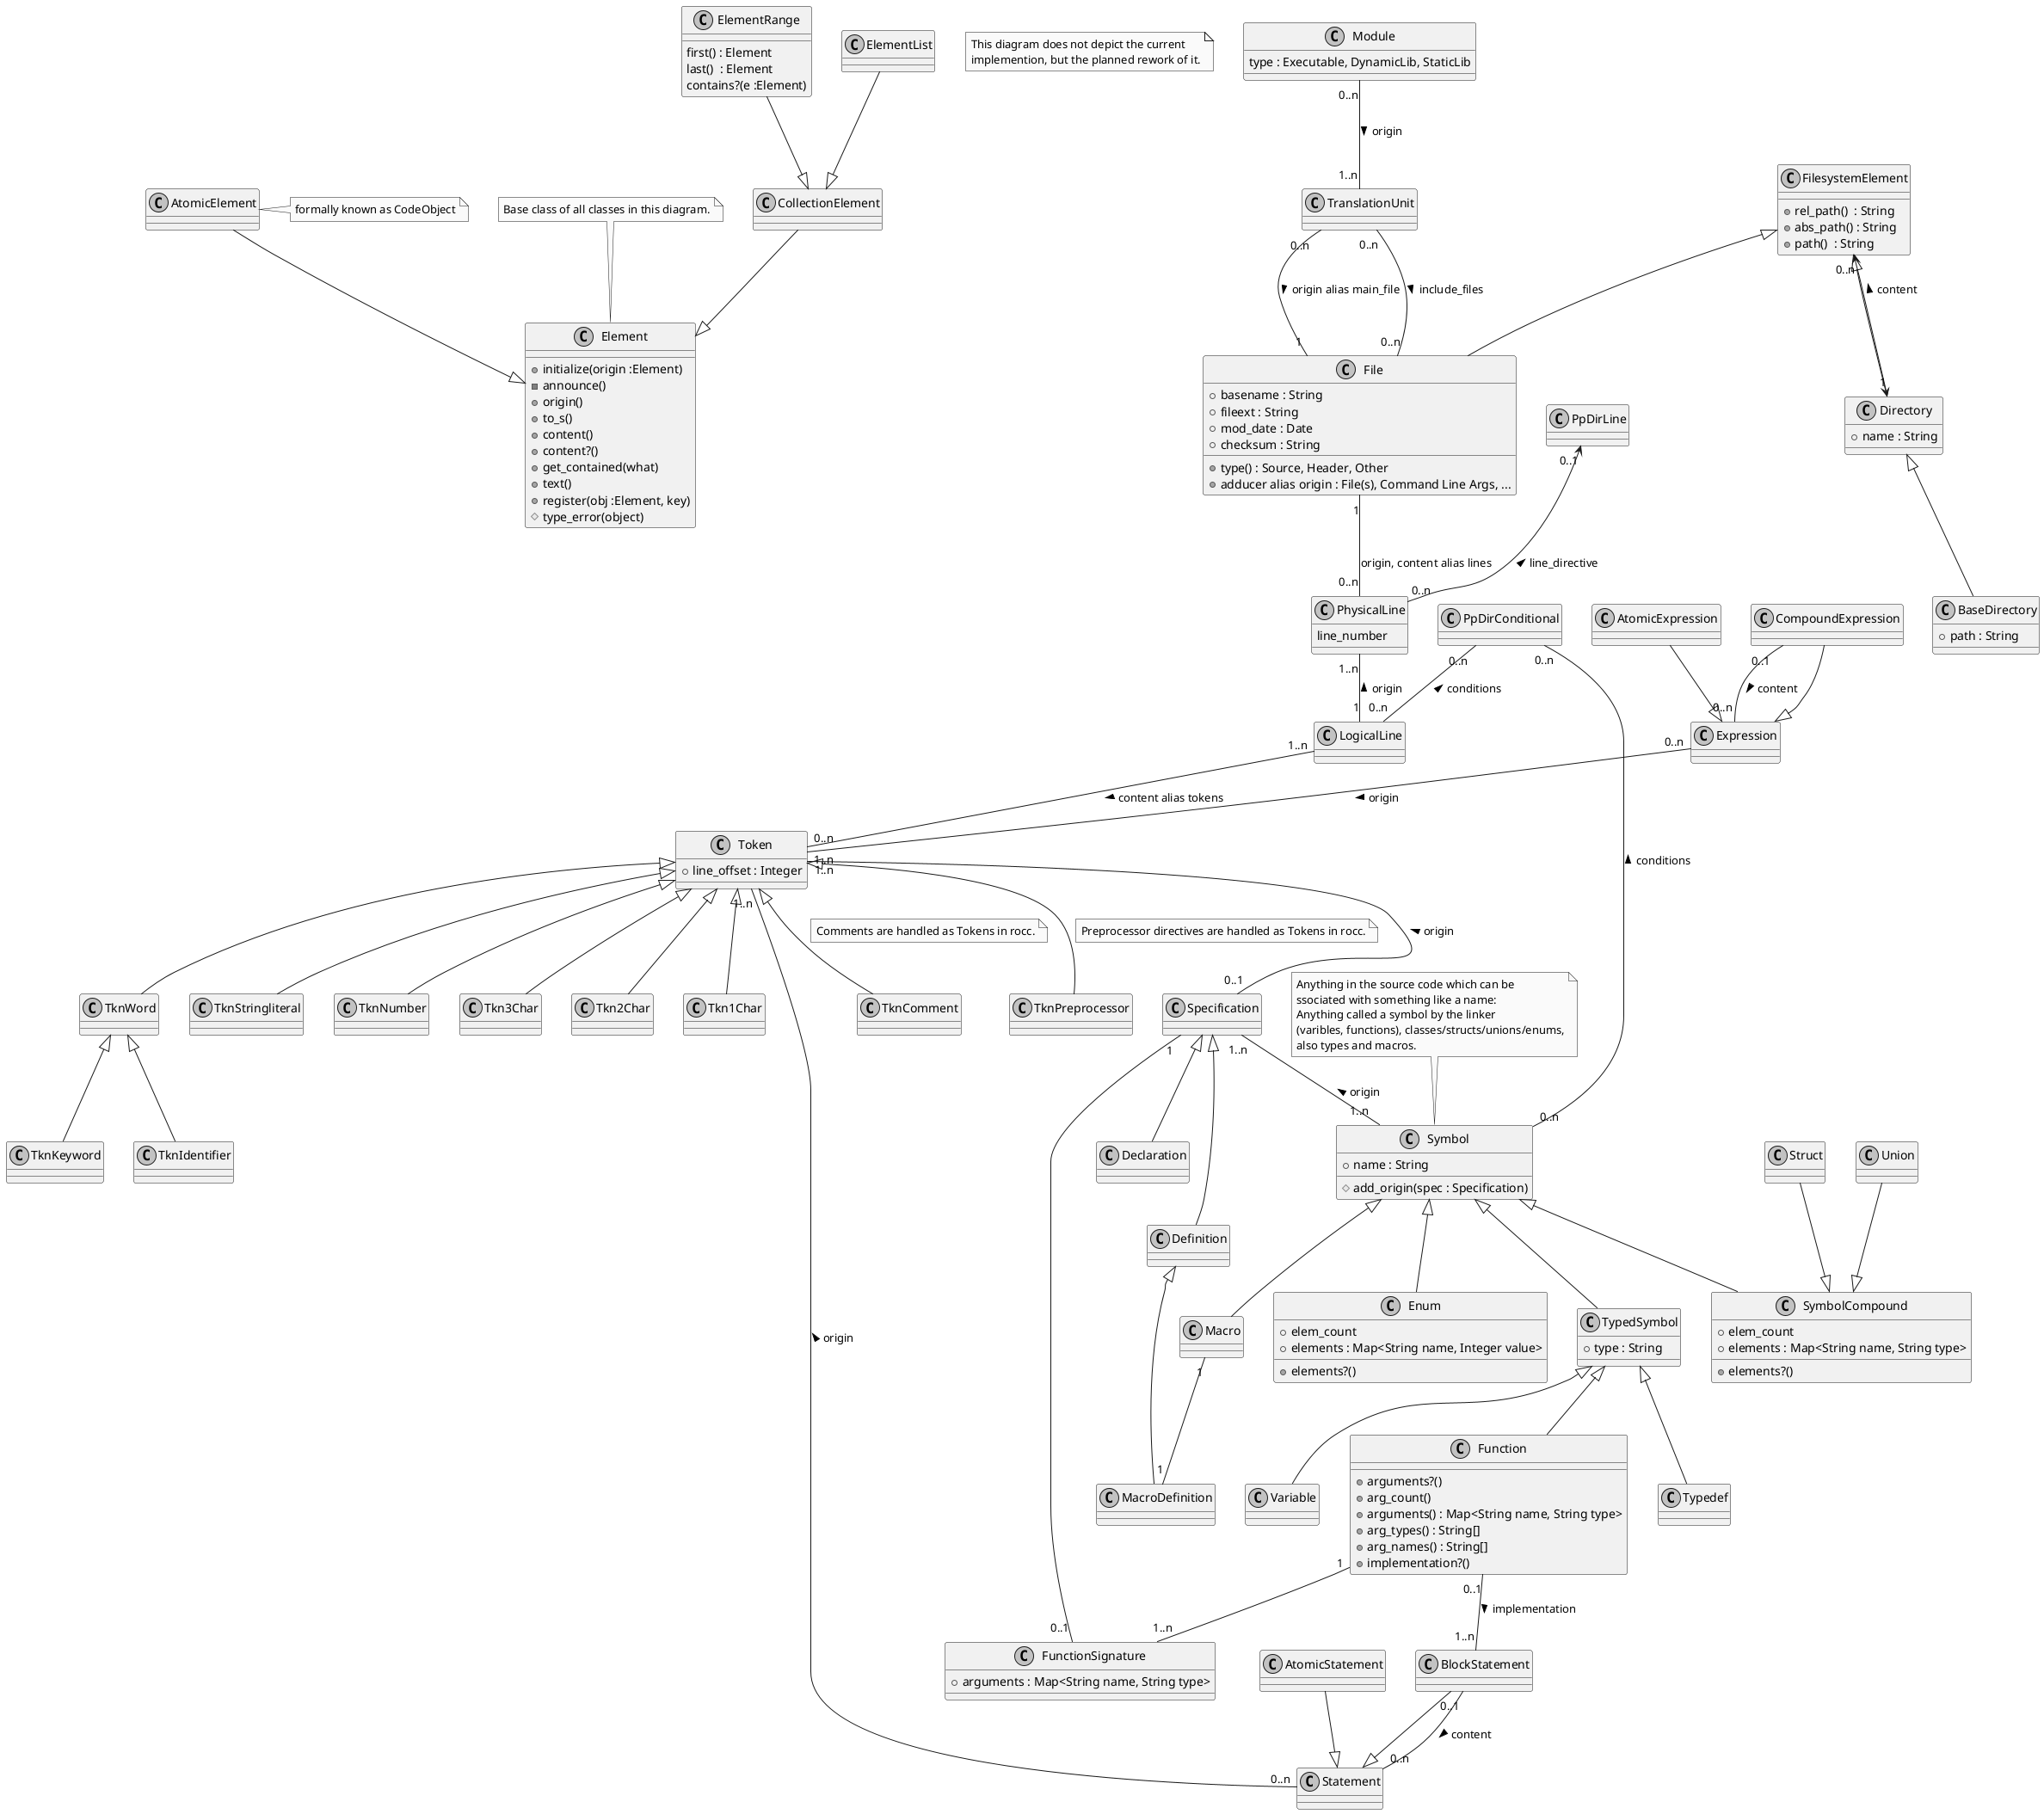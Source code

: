 @startuml

' Copyright (C) 2014-2015  Thilo Fischer.
' Free for non-commercial and most commercial use. See LICENSE.txt for details.

skinparam monochrome true

note as N1
  This diagram does not depict the current
  implemention, but the planned rework of it.
end note

class Element {
  + initialize(origin :Element)
  - announce()
  + origin()
  ' string representation of this element useful to identify it in debugging context
  + to_s()
  ' elements within this element's 'scope'
  + content()
  + content?()
  ' return all elements within this element's 'scope' that match the condition specified by 'what'
  + get_contained(what)
  ' source code representing this element
  + text()
  + register(obj :Element, key)
  # type_error(object)
}
note top: Base class of all classes in this diagram.

class AtomicElement {
  
}
note right: formally known as CodeObject
AtomicElement --|>  Element

class CollectionElement {
  
}
CollectionElement --|>  Element

class ElementRange {
  first() : Element
  last()  : Element
  contains?(e :Element)
}
ElementRange --|> CollectionElement

class ElementList {
}
ElementList --|> CollectionElement



class Module {
  type : Executable, DynamicLib, StaticLib
}

class TranslationUnit {
}
Module "0..n" -- "1..n" TranslationUnit : origin >

class FilesystemElement {
  ' Relative path of this FilesystemElement wrt its base_directory
  + rel_path()  : String
  ' absolute path to this FilesystemElement
  + abs_path() : String
  ' path as specified by build setup and/or source code
  + path()  : String
}

class File {
  + type() : Source, Header, Other
  ' Filename without directory prefix and without filename extension
  + basename : String
  ' filename extension (excluding the introducing '.' character)
  + fileext : String
  ' Modification time stamp, will be used for quick file modification check
  + mod_date : Date
  ' Checksum on the file content, will be used for sound file modification check
  + checksum : String
  ' From where did the analysis lead rocc to this file? Can be multiple sources.
  + adducer alias origin : File(s), Command Line Args, ...
}
FilesystemElement <|-- File
TranslationUnit   "0..n"  -- "1" File : origin alias main_file >
TranslationUnit "0..n" -- "0..n" File : include_files >

class Directory {
  + name : String
}
FilesystemElement <|-- Directory
FilesystemElement "0..n" <--> "1" Directory : content <

class BaseDirectory {
  + path : String
}
Directory <|-- BaseDirectory
'' A BaseDirectory's base_directory is the object itself.
'FilesystemElement "0..n" --> "1" BaseDirectory : base_directory

class PhysicalLine {
  line_number
}
File "1" -- "0..n" PhysicalLine : origin, content alias lines
PpDirLine "0..1" <-- "0..n" PhysicalLine : line_directive <

class LogicalLine {
}
PhysicalLine "1..n"  -- "1" LogicalLine : origin <
PpDirConditional "0..n" -- "0..n" LogicalLine : conditions <

class Token {
  + line_offset : Integer
}
LogicalLine "1..n" -- "0..n" Token : content alias tokens >

Token  <|-- TknComment
note on link : Comments are handled as Tokens in rocc.

Token  <|-- TknPreprocessor
note on link : Preprocessor directives are handled as Tokens in rocc.

Token  <|-- TknWord
TknWord <|-- TknKeyword
TknWord <|-- TknIdentifier

Token <|-- TknStringliteral
Token <|-- TknNumber
Token <|-- Tkn3Char
Token <|-- Tkn2Char
Token <|-- Tkn1Char


class Specification {
}
Token "1..n" -- "0..1" Specification : origin <

class Declaration {
}
Specification <|-- Declaration

class Definition {
}
Specification <|-- Definition


class Symbol {
  + name : String
  # add_origin(spec : Specification)
}
note top
  Anything in the source code which can be
  ssociated with something like a name:
  Anything called a symbol by the linker
  (varibles, functions), classes/structs/unions/enums,
  also types and macros.
end note
PpDirConditional "0..n" -- "0..n" Symbol : conditions <

Specification "1..n" -- "1..n" Symbol : origin <

class TypedSymbol {
  + type : String
}
Symbol <|-- TypedSymbol

TypedSymbol <|-- Typedef
TypedSymbol <|-- Variable

class Function {
  + arguments?()
  + arg_count()
  + arguments() : Map<String name, String type>
  + arg_types() : String[]
  + arg_names() : String[]
  + implementation?()
}
TypedSymbol <|-- Function
Function "0..1" -- "1..n" BlockStatement : implementation >

class FunctionSignature {
  + arguments : Map<String name, String type>
}
' Only if it is a function's specification.
Specification "1" -- "0..1" FunctionSignature
Function "1" -- "1..n" FunctionSignature
' FIXME How to handle multiple different but consistent signatures?

class SymbolCompound {
  + elements?()
  + elem_count
  + elements : Map<String name, String type>
}
Symbol <|-- SymbolCompound
Struct --|> SymbolCompound
Union  --|> SymbolCompound

class Enum {
  + elements?()
  + elem_count
  + elements : Map<String name, Integer value>
}
Symbol <|-- Enum

class Macro {
}
Symbol <|-- Macro

class MacroDefinition {
}
Definition <|-- MacroDefinition
Macro "1" -- "1" MacroDefinition

class Statement {
}
' A Token can be associated with more than one Statement due to PP conditionals. (XXX Necessary?)
Statement "0..n" -- "1..n" Token : origin >
AtomicStatement --|> Statement
BlockStatement  --|> Statement
' The BlockStatement being a Function's implementation is the only Statement not associated with a parent BlockStatement.
BlockStatement "0..1" -- "0..n" Statement : content >

class Expression {
}
' A Token can be associated with more than one Expression due to PP conditionals. (XXX Necessary?)
Expression "0..n" -- "1..n" Token : origin >
AtomicExpression --|> Expression
CompoundExpression --|> Expression
CompoundExpression "0..1" -- "0..n" Expression : content >

@enduml

'' fixme: replace "static" for class members and "const" by according uml notation
'
'class CodeObject {
'  String where/get_location()
'  String what/get_text()
'  static leaf?()
'  static REG_EXP
'  PpConditional[] when()
'  static void register()
'  static CodeObject[] get_all()           ' get all "is_a?"
'  static CodeObject[] get_all_instances() ' get all "instance_of?"
'  CodeObject parent
'}
'
'note as NoteCodeObject
'  All classes in this diagram
'  shall be (direct or indirect)
'  subclasses of CodeObject.
'end note
'NoteCodeObject .. CodeObject
'
'File <|-- Sourcefile
'File <|-- Headerfile
'File "*" *-- "1" PhysicLine
'
'class File {
'  String rel_path
'  String abs_path
'  int lines
'  bool valid?/exists?
'  void update()
'}
'
'PhysicLine "*" *-- "1" LogicLine
'
'class PhysicLine {
'  int char_length
'  int real_line_number       # 'ordinary' line number
'  int specified_line_number  # line number wrt #line preprocessor directive
'}
'
''note as NoteLogicLine
''  Comments have already
''  been removed from what
''  we call LogicLines here.
''end note
''NoteLogicLine .. LogicLine
''=> deprecated: comments are still part of logical lines
'
'LogicLine "1" *-- "1" PpDirective
'PpDirective <|-- PpDefine
'PpDirective <|-- PpUndef
'PpDirective <|-- PpPragma
'PpDirective <|-- PpLine
'PpDirective <|-- PpError
'PpDirective <|-- PpInclude
'PpInclude "1" o-- "1" File
'PpDirective <|-- PpConditional
'PpConditional "*" o-- "1" PhysicLine
'PpConditional <|-- PpCondIf
'PpConditional <|-- PpCondElif
'PpConditional <|-- PpCondElse
'PpConditional <|-- PpCondEndif
'PpCondIf "1" *-- "1" PpCondElse
'PpCondIf "*" *-- "1" PpCondElif
'PpCondIf "1" *-- "1" PpCondEndif
'
'LogicLine "*" -- "*" Statement
'
'Statement <|-- CompoundStatement
'CompoundStatement "*" o-- "1" Statement
'
'Statement <|-- StmntMDefinition
'Statement <|-- StmntMDeclaration
'
'Statement <|-- StmntMControl
'StmntMControl <|-- IfStatement
'IfStatement "1" o-- "1" KwIf
'IfStatement "0..1" o-- "1" KwElse
'IfStatement "1..2" -- "1" Statement
'IfStatement "1" -- "1" BoolExpression
'StmntMControl <|-- SwitchStatement
'SwitchStatement "1" o-- "1" KwSwitch
'SwitchStatement "*" o-- "1" SwitchStatementCase
'SwitchStatement "1" o-- "1" SwitchStatementDefault
'StmntMControl <|-- SwitchStatementCase
'SwitchStatementCase "*" o-- "1" KwMCrtlSwitch
'SwitchStatementCase "*" -- "1" Statement
'SwitchStatementCase <|-- SwitchStatementDefault
'StmntMControl <|-- DoWhileStatement
'DoWhileStatement "1" -- "1" Statement
'DoWhileStatement "1" -- "1" BoolExpression
'StmntMControl <|-- WhileStatement
'WhileStatement "1" -- "1" Statement
'WhileStatement "1" -- "1" BoolExpression
'StmntMControl <|-- ForStatement
'ForStatement "1" -- "1" Statement
'ForStatement "1" -- "1" BoolExpression
'
'Identifier <|-- Function
'Identifier <|-- Variable
'
'Identifier "*" -- "1" IdentifierDeclaration
'
''Identifier "1" -- "1" IdentifierDefinition
'
'IdentifierDefinition  "1" -- "1" IdentifierSignature
'IdentifierDeclaration "1" -- "1" IdentifierSignature
'
'IdentifierDefinition <|-- FunctionDefinition
'IdentifierDefinition <|-- VariableDefinition
'
'IdentifierDeclaration <|-- VariableDeclaration
'
'Function -- FunctionDefinition
'FunctionDefinition "1" -- "1" CompoundStatement
'
'Variable -- VariableDefinition
'VariableDefinition "1" -- "1" Expression : init_value
'
'StmntMDefinition <|-- StmntTypedef
'StmntMDefinition <|-- IdentifierDefinition
'StmntMDefinition <|-- TagDefinition
'StmntMDefinition <|-- LabelDefinition
'
'TagDefinition "*" -- "1" VariableDeclaration
'
'StmntMDeclaration <|-- IdentifierDeclaration
'StmntMDeclaration <|-- TagDeclaration
'
'
'Token <|-- TkWord
'TkWord <|-- Keyword
'TkWord <|-- Identifier
'Identifier <|-- IdOrdinary
'Identifier <|-- IdTag
'Identifier <|-- IdLabel
'Identifier <|-- IdMember
'
'Token <|-- Stringliteral
'Token <|-- TkNumber
'TkNumber <|-- IntLiteral
'TkNumber <|-- FloatLiteral
'
'Token <|-- Symbol
'
'class Symbol {
'  String text
'  static leaf?() = true
'}
'
'Token <|-- Expression
'
'Expression <|-- BoolExpression
'
'
'Whitespace <|-- Comment
'Comment "*" -- "*" PhysicLine
'
'class Keyword {
'  static const String TEXT
'  static leaf?() = true
'}
'
'Keyword <|-- KwMStdType
'KwMStdType <|-- Kw_Bool
'KwMStdType <|-- KwChar
'KwMStdType <|-- KwDouble
'KwMStdType <|-- KwFloat
'KwMStdType <|-- KwInt
'KwMStdType <|-- KwVoid
'
'Keyword <|-- KwMTypeVariant
'KwMTypeVariant <|-- KwLong
'KwMTypeVariant <|-- KwShort
'KwMTypeVariant <|-- KwSigned
'KwMTypeVariant <|-- KwUnsigned
'
'Keyword <|-- KwMTypedef
'KwMTypedef <|-- KwEnum
'KwMTypedef <|-- KwStruct
'KwMTypedef <|-- KwTypedef
'KwMTypedef <|-- KwUnion
'
'Keyword <|-- KwMTypeQualifier
'KwMTypeQualifier <|-- KwMonst
'KwMTypeQualifier <|-- KwRestrict
'KwMTypeQualifier <|-- KwVolatile
'
'Keyword <|-- KwMStorageQualifier
'KwMStorageQualifier <|-- KwAuto
'KwMStorageQualifier <|-- KwExtern
'KwMStorageQualifier <|-- KwRegister
'KwMStorageQualifier <|-- KwStatic
'
'Keyword <|-- KwMControl
'KwMControl <|-- KwBreak
'KwMControl <|-- KwContinue
'KwMControl <|-- KwDo
'KwMControl <|-- KwElse
'KwMControl <|-- KwFor
'KwMControl <|-- KwGoto
'KwMControl <|-- KwIf
'KwMControl <|-- KwReturn
'KwMControl <|-- KwSwitch
'KwMControl <|-- KwWhile 
'KwMControl <|-- KwMCrtlSwitch
'KwMCrtlSwitch <|-- KwCase
'KwMCrtlSwitch <|-- KwDefault
'
'Keyword <|-- KwMMisc
'KwMMisc <|-- Kw_Complex
'KwMMisc <|-- Kw_Imaginary
'
'Keyword <|-- KwInline
'Keyword <|-- KwSizeof


